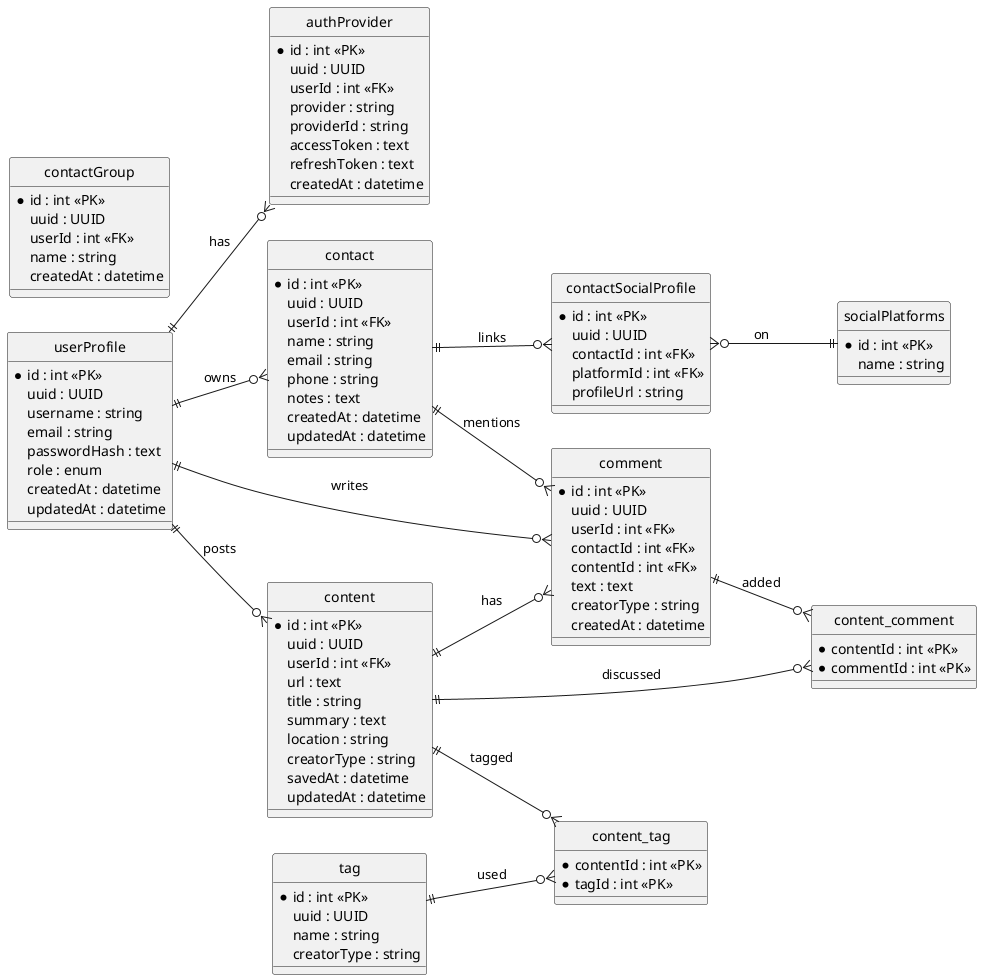 // Title: DaySave V1 Database Schema
@startuml DaySaveV1
skinparam style strictuml
left to right direction
skinparam packageStyle rectangle

entity userProfile {
  *id : int <<PK>>
  uuid : UUID
  username : string
  email : string
  passwordHash : text
  role : enum
  createdAt : datetime
  updatedAt : datetime
}

entity authProvider {
  *id : int <<PK>>
  uuid : UUID
  userId : int <<FK>>
  provider : string
  providerId : string
  accessToken : text
  refreshToken : text
  createdAt : datetime
}

entity contact {
  *id : int <<PK>>
  uuid : UUID
  userId : int <<FK>>
  name : string
  email : string
  phone : string
  notes : text
  createdAt : datetime
  updatedAt : datetime
}

entity contactGroup {
  *id : int <<PK>>
  uuid : UUID
  userId : int <<FK>>
  name : string
  createdAt : datetime
}

entity contactSocialProfile {
  *id : int <<PK>>
  uuid : UUID
  contactId : int <<FK>>
  platformId : int <<FK>>
  profileUrl : string
}

entity socialPlatforms {
  *id : int <<PK>>
  name : string
}

entity content {
  *id : int <<PK>>
  uuid : UUID
  userId : int <<FK>>
  url : text
  title : string
  summary : text
  location : string
  creatorType : string
  savedAt : datetime
  updatedAt : datetime
}

entity tag {
  *id : int <<PK>>
  uuid : UUID
  name : string
  creatorType : string
}

entity comment {
  *id : int <<PK>>
  uuid : UUID
  userId : int <<FK>>
  contactId : int <<FK>>
  contentId : int <<FK>>
  text : text
  creatorType : string
  createdAt : datetime
}

entity content_tag {
  *contentId : int <<PK>>
  *tagId : int <<PK>>
}

entity content_comment {
  *contentId : int <<PK>>
  *commentId : int <<PK>>
}

userProfile ||--o{ authProvider : has
userProfile ||--o{ contact : owns
userProfile ||--o{ content : posts
userProfile ||--o{ comment : writes

contact ||--o{ contactSocialProfile : links
contact ||--o{ comment : mentions
contactSocialProfile }o--|| socialPlatforms : on

content ||--o{ comment : has
content ||--o{ content_tag : tagged
content ||--o{ content_comment : discussed

tag ||--o{ content_tag : used
comment ||--o{ content_comment : added

@enduml
